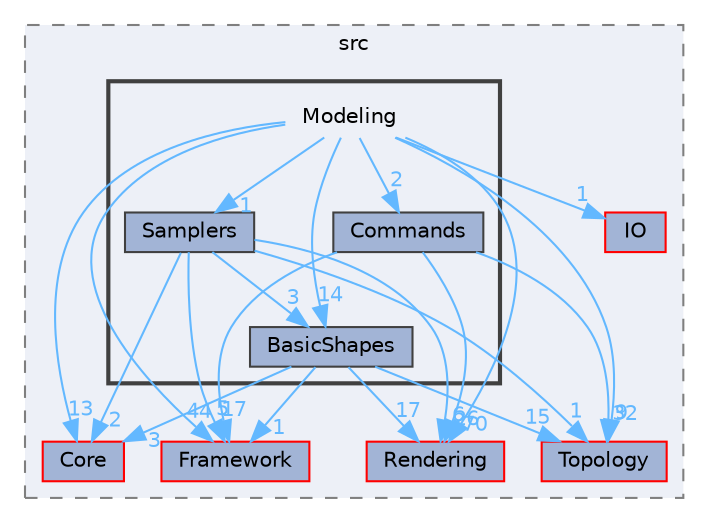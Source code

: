 digraph "D:/Peridyno/peridyno/src/Modeling"
{
 // LATEX_PDF_SIZE
  bgcolor="transparent";
  edge [fontname=Helvetica,fontsize=10,labelfontname=Helvetica,labelfontsize=10];
  node [fontname=Helvetica,fontsize=10,shape=box,height=0.2,width=0.4];
  compound=true
  subgraph clusterdir_6a6e80a0c5c1b65cddfc9bdbf102d730 {
    graph [ bgcolor="#edf0f7", pencolor="grey50", label="src", fontname=Helvetica,fontsize=10 style="filled,dashed", URL="dir_6a6e80a0c5c1b65cddfc9bdbf102d730.html",tooltip=""]
  dir_18ab09de471ddf4a6c726bf6f36eb1c9 [label="Core", fillcolor="#a2b4d6", color="red", style="filled", URL="dir_18ab09de471ddf4a6c726bf6f36eb1c9.html",tooltip=""];
  dir_72c161997c5186b0a4bbf39a44809cf4 [label="Framework", fillcolor="#a2b4d6", color="red", style="filled", URL="dir_72c161997c5186b0a4bbf39a44809cf4.html",tooltip=""];
  dir_764a12c72bc3d9052d5e3ebe390f3c27 [label="Rendering", fillcolor="#a2b4d6", color="red", style="filled", URL="dir_764a12c72bc3d9052d5e3ebe390f3c27.html",tooltip=""];
  dir_7ded34adb3e08c5a039f89f629ad7b33 [label="Topology", fillcolor="#a2b4d6", color="red", style="filled", URL="dir_7ded34adb3e08c5a039f89f629ad7b33.html",tooltip=""];
  dir_ad704191c13ee5eda64786a6ffabcfdc [label="IO", fillcolor="#a2b4d6", color="red", style="filled", URL="dir_ad704191c13ee5eda64786a6ffabcfdc.html",tooltip=""];
  subgraph clusterdir_7098558150fb41b4059e7cec4fdfe2bf {
    graph [ bgcolor="#edf0f7", pencolor="grey25", label="", fontname=Helvetica,fontsize=10 style="filled,bold", URL="dir_7098558150fb41b4059e7cec4fdfe2bf.html",tooltip=""]
    dir_7098558150fb41b4059e7cec4fdfe2bf [shape=plaintext, label="Modeling"];
  dir_d8286109786e57093d4397e32053bb84 [label="BasicShapes", fillcolor="#a2b4d6", color="grey25", style="filled", URL="dir_d8286109786e57093d4397e32053bb84.html",tooltip=""];
  dir_19e475df6b9256e8501e1ff3e008b9b9 [label="Commands", fillcolor="#a2b4d6", color="grey25", style="filled", URL="dir_19e475df6b9256e8501e1ff3e008b9b9.html",tooltip=""];
  dir_1d9fa65aee6686201e679e2aa6c1fb5a [label="Samplers", fillcolor="#a2b4d6", color="grey25", style="filled", URL="dir_1d9fa65aee6686201e679e2aa6c1fb5a.html",tooltip=""];
  }
  }
  dir_7098558150fb41b4059e7cec4fdfe2bf->dir_18ab09de471ddf4a6c726bf6f36eb1c9 [headlabel="13", labeldistance=1.5 headhref="dir_000042_000014.html" href="dir_000042_000014.html" color="steelblue1" fontcolor="steelblue1"];
  dir_7098558150fb41b4059e7cec4fdfe2bf->dir_19e475df6b9256e8501e1ff3e008b9b9 [headlabel="2", labeldistance=1.5 headhref="dir_000042_000013.html" href="dir_000042_000013.html" color="steelblue1" fontcolor="steelblue1"];
  dir_7098558150fb41b4059e7cec4fdfe2bf->dir_1d9fa65aee6686201e679e2aa6c1fb5a [headlabel="1", labeldistance=1.5 headhref="dir_000042_000075.html" href="dir_000042_000075.html" color="steelblue1" fontcolor="steelblue1"];
  dir_7098558150fb41b4059e7cec4fdfe2bf->dir_72c161997c5186b0a4bbf39a44809cf4 [headlabel="44", labeldistance=1.5 headhref="dir_000042_000027.html" href="dir_000042_000027.html" color="steelblue1" fontcolor="steelblue1"];
  dir_7098558150fb41b4059e7cec4fdfe2bf->dir_764a12c72bc3d9052d5e3ebe390f3c27 [headlabel="70", labeldistance=1.5 headhref="dir_000042_000072.html" href="dir_000042_000072.html" color="steelblue1" fontcolor="steelblue1"];
  dir_7098558150fb41b4059e7cec4fdfe2bf->dir_7ded34adb3e08c5a039f89f629ad7b33 [headlabel="32", labeldistance=1.5 headhref="dir_000042_000081.html" href="dir_000042_000081.html" color="steelblue1" fontcolor="steelblue1"];
  dir_7098558150fb41b4059e7cec4fdfe2bf->dir_ad704191c13ee5eda64786a6ffabcfdc [headlabel="1", labeldistance=1.5 headhref="dir_000042_000037.html" href="dir_000042_000037.html" color="steelblue1" fontcolor="steelblue1"];
  dir_7098558150fb41b4059e7cec4fdfe2bf->dir_d8286109786e57093d4397e32053bb84 [headlabel="14", labeldistance=1.5 headhref="dir_000042_000008.html" href="dir_000042_000008.html" color="steelblue1" fontcolor="steelblue1"];
  dir_d8286109786e57093d4397e32053bb84->dir_18ab09de471ddf4a6c726bf6f36eb1c9 [headlabel="3", labeldistance=1.5 headhref="dir_000008_000014.html" href="dir_000008_000014.html" color="steelblue1" fontcolor="steelblue1"];
  dir_d8286109786e57093d4397e32053bb84->dir_72c161997c5186b0a4bbf39a44809cf4 [headlabel="1", labeldistance=1.5 headhref="dir_000008_000027.html" href="dir_000008_000027.html" color="steelblue1" fontcolor="steelblue1"];
  dir_d8286109786e57093d4397e32053bb84->dir_764a12c72bc3d9052d5e3ebe390f3c27 [headlabel="17", labeldistance=1.5 headhref="dir_000008_000072.html" href="dir_000008_000072.html" color="steelblue1" fontcolor="steelblue1"];
  dir_d8286109786e57093d4397e32053bb84->dir_7ded34adb3e08c5a039f89f629ad7b33 [headlabel="15", labeldistance=1.5 headhref="dir_000008_000081.html" href="dir_000008_000081.html" color="steelblue1" fontcolor="steelblue1"];
  dir_19e475df6b9256e8501e1ff3e008b9b9->dir_72c161997c5186b0a4bbf39a44809cf4 [headlabel="17", labeldistance=1.5 headhref="dir_000013_000027.html" href="dir_000013_000027.html" color="steelblue1" fontcolor="steelblue1"];
  dir_19e475df6b9256e8501e1ff3e008b9b9->dir_764a12c72bc3d9052d5e3ebe390f3c27 [headlabel="26", labeldistance=1.5 headhref="dir_000013_000072.html" href="dir_000013_000072.html" color="steelblue1" fontcolor="steelblue1"];
  dir_19e475df6b9256e8501e1ff3e008b9b9->dir_7ded34adb3e08c5a039f89f629ad7b33 [headlabel="9", labeldistance=1.5 headhref="dir_000013_000081.html" href="dir_000013_000081.html" color="steelblue1" fontcolor="steelblue1"];
  dir_1d9fa65aee6686201e679e2aa6c1fb5a->dir_18ab09de471ddf4a6c726bf6f36eb1c9 [headlabel="2", labeldistance=1.5 headhref="dir_000075_000014.html" href="dir_000075_000014.html" color="steelblue1" fontcolor="steelblue1"];
  dir_1d9fa65aee6686201e679e2aa6c1fb5a->dir_72c161997c5186b0a4bbf39a44809cf4 [headlabel="5", labeldistance=1.5 headhref="dir_000075_000027.html" href="dir_000075_000027.html" color="steelblue1" fontcolor="steelblue1"];
  dir_1d9fa65aee6686201e679e2aa6c1fb5a->dir_764a12c72bc3d9052d5e3ebe390f3c27 [headlabel="6", labeldistance=1.5 headhref="dir_000075_000072.html" href="dir_000075_000072.html" color="steelblue1" fontcolor="steelblue1"];
  dir_1d9fa65aee6686201e679e2aa6c1fb5a->dir_7ded34adb3e08c5a039f89f629ad7b33 [headlabel="1", labeldistance=1.5 headhref="dir_000075_000081.html" href="dir_000075_000081.html" color="steelblue1" fontcolor="steelblue1"];
  dir_1d9fa65aee6686201e679e2aa6c1fb5a->dir_d8286109786e57093d4397e32053bb84 [headlabel="3", labeldistance=1.5 headhref="dir_000075_000008.html" href="dir_000075_000008.html" color="steelblue1" fontcolor="steelblue1"];
}
